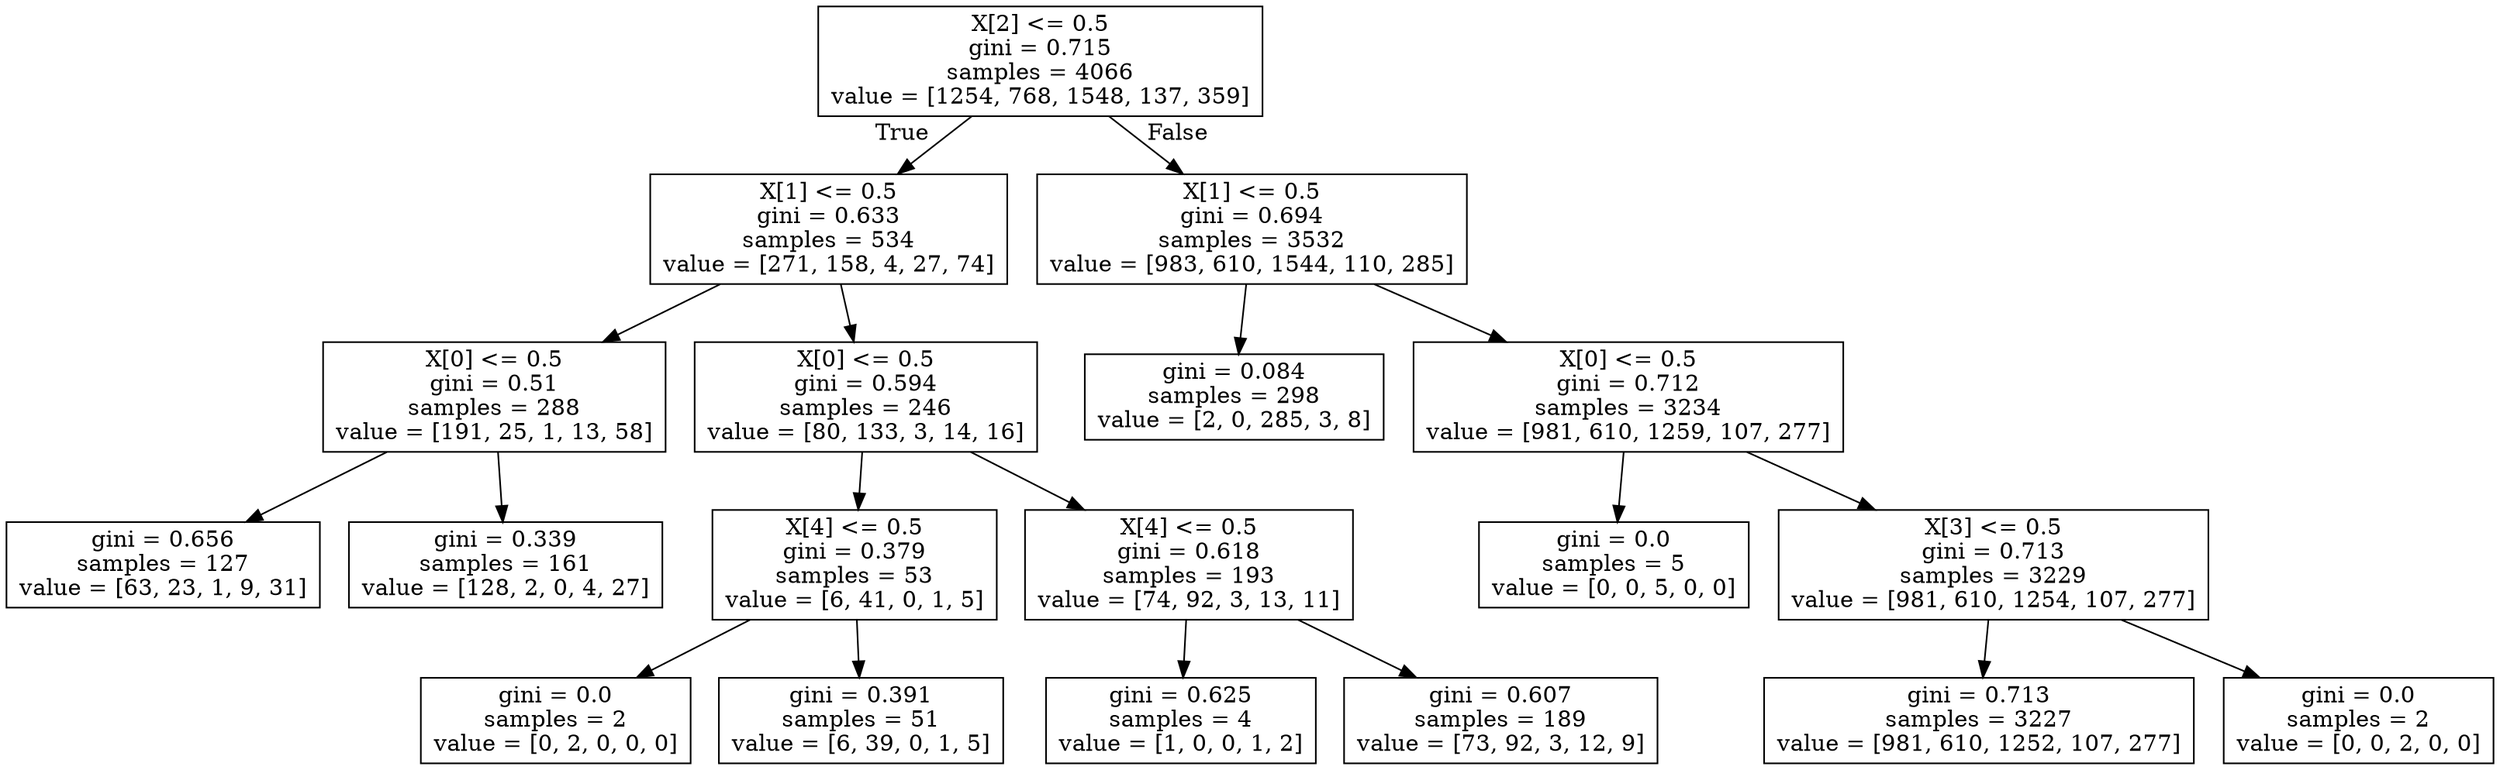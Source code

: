 digraph Tree {
node [shape=box] ;
0 [label="X[2] <= 0.5\ngini = 0.715\nsamples = 4066\nvalue = [1254, 768, 1548, 137, 359]"] ;
1 [label="X[1] <= 0.5\ngini = 0.633\nsamples = 534\nvalue = [271, 158, 4, 27, 74]"] ;
0 -> 1 [labeldistance=2.5, labelangle=45, headlabel="True"] ;
2 [label="X[0] <= 0.5\ngini = 0.51\nsamples = 288\nvalue = [191, 25, 1, 13, 58]"] ;
1 -> 2 ;
3 [label="gini = 0.656\nsamples = 127\nvalue = [63, 23, 1, 9, 31]"] ;
2 -> 3 ;
4 [label="gini = 0.339\nsamples = 161\nvalue = [128, 2, 0, 4, 27]"] ;
2 -> 4 ;
5 [label="X[0] <= 0.5\ngini = 0.594\nsamples = 246\nvalue = [80, 133, 3, 14, 16]"] ;
1 -> 5 ;
6 [label="X[4] <= 0.5\ngini = 0.379\nsamples = 53\nvalue = [6, 41, 0, 1, 5]"] ;
5 -> 6 ;
7 [label="gini = 0.0\nsamples = 2\nvalue = [0, 2, 0, 0, 0]"] ;
6 -> 7 ;
8 [label="gini = 0.391\nsamples = 51\nvalue = [6, 39, 0, 1, 5]"] ;
6 -> 8 ;
9 [label="X[4] <= 0.5\ngini = 0.618\nsamples = 193\nvalue = [74, 92, 3, 13, 11]"] ;
5 -> 9 ;
10 [label="gini = 0.625\nsamples = 4\nvalue = [1, 0, 0, 1, 2]"] ;
9 -> 10 ;
11 [label="gini = 0.607\nsamples = 189\nvalue = [73, 92, 3, 12, 9]"] ;
9 -> 11 ;
12 [label="X[1] <= 0.5\ngini = 0.694\nsamples = 3532\nvalue = [983, 610, 1544, 110, 285]"] ;
0 -> 12 [labeldistance=2.5, labelangle=-45, headlabel="False"] ;
13 [label="gini = 0.084\nsamples = 298\nvalue = [2, 0, 285, 3, 8]"] ;
12 -> 13 ;
14 [label="X[0] <= 0.5\ngini = 0.712\nsamples = 3234\nvalue = [981, 610, 1259, 107, 277]"] ;
12 -> 14 ;
15 [label="gini = 0.0\nsamples = 5\nvalue = [0, 0, 5, 0, 0]"] ;
14 -> 15 ;
16 [label="X[3] <= 0.5\ngini = 0.713\nsamples = 3229\nvalue = [981, 610, 1254, 107, 277]"] ;
14 -> 16 ;
17 [label="gini = 0.713\nsamples = 3227\nvalue = [981, 610, 1252, 107, 277]"] ;
16 -> 17 ;
18 [label="gini = 0.0\nsamples = 2\nvalue = [0, 0, 2, 0, 0]"] ;
16 -> 18 ;
}